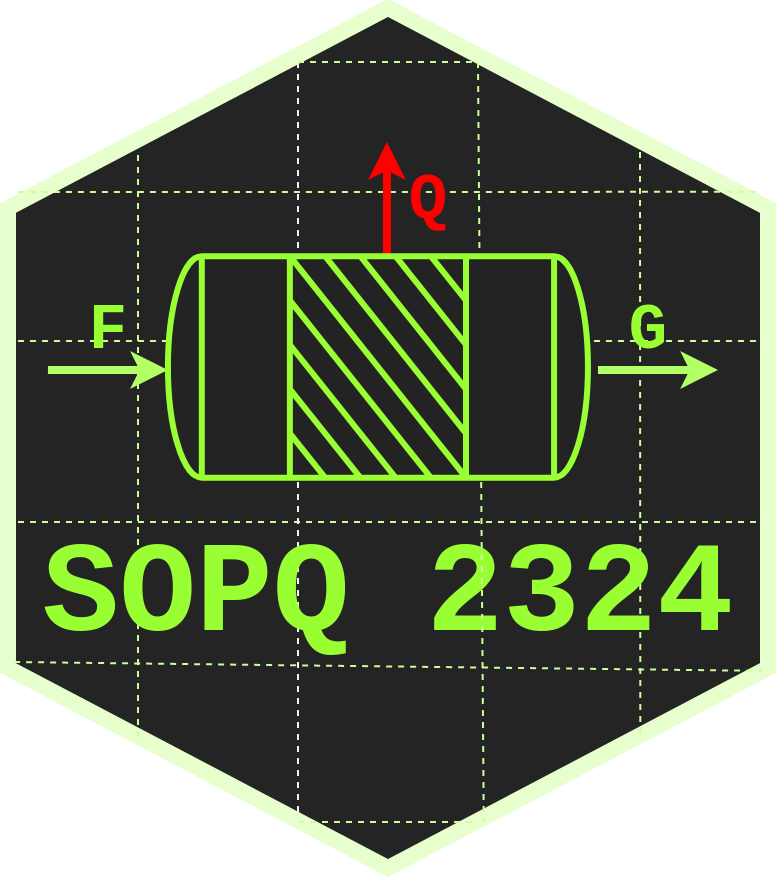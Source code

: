 <mxfile version="22.0.3" type="device">
  <diagram name="Page-1" id="EShkZAHhje5btMgBuGrV">
    <mxGraphModel dx="3232" dy="5766" grid="1" gridSize="10" guides="1" tooltips="1" connect="1" arrows="1" fold="1" page="1" pageScale="1" pageWidth="586" pageHeight="764" math="0" shadow="0">
      <root>
        <mxCell id="0" />
        <mxCell id="1" parent="0" />
        <mxCell id="ybrKWOprvLpRN1Z1tifF-12" value="" style="shape=hexagon;perimeter=hexagonPerimeter2;whiteSpace=wrap;html=1;fixedSize=1;rotation=90;size=100;strokeWidth=8;strokeColor=#E6FFCC;fillColor=#242424;fontColor=#ffffff;" parent="1" vertex="1">
          <mxGeometry x="-1090" y="-4360" width="430" height="380" as="geometry" />
        </mxCell>
        <mxCell id="ybrKWOprvLpRN1Z1tifF-13" value="" style="endArrow=none;dashed=1;html=1;strokeWidth=1;rounded=0;strokeColor=#CCFF99;" parent="1" edge="1">
          <mxGeometry width="50" height="50" relative="1" as="geometry">
            <mxPoint x="-920" y="-4358" as="sourcePoint" />
            <mxPoint x="-830" y="-4358" as="targetPoint" />
          </mxGeometry>
        </mxCell>
        <mxCell id="ybrKWOprvLpRN1Z1tifF-14" value="" style="endArrow=none;dashed=1;html=1;strokeWidth=1;rounded=0;exitX=0;exitY=0.75;exitDx=0;exitDy=0;entryX=0.244;entryY=0.013;entryDx=0;entryDy=0;entryPerimeter=0;strokeColor=#CCFF99;" parent="1" edge="1">
          <mxGeometry width="50" height="50" relative="1" as="geometry">
            <mxPoint x="-1060.03" y="-4293" as="sourcePoint" />
            <mxPoint x="-689.97" y="-4293.08" as="targetPoint" />
          </mxGeometry>
        </mxCell>
        <mxCell id="ybrKWOprvLpRN1Z1tifF-15" value="" style="endArrow=none;dashed=1;html=1;strokeWidth=1;rounded=0;entryX=0.244;entryY=0.013;entryDx=0;entryDy=0;entryPerimeter=0;strokeColor=#CCFF99;" parent="1" edge="1">
          <mxGeometry width="50" height="50" relative="1" as="geometry">
            <mxPoint x="-1060.03" y="-4218.5" as="sourcePoint" />
            <mxPoint x="-690.03" y="-4218.5" as="targetPoint" />
          </mxGeometry>
        </mxCell>
        <mxCell id="ybrKWOprvLpRN1Z1tifF-16" value="" style="endArrow=none;dashed=1;html=1;strokeWidth=1;rounded=0;exitX=0;exitY=0.75;exitDx=0;exitDy=0;entryX=0.244;entryY=0.013;entryDx=0;entryDy=0;entryPerimeter=0;strokeColor=#CCFF99;" parent="1" edge="1">
          <mxGeometry width="50" height="50" relative="1" as="geometry">
            <mxPoint x="-1060" y="-4128" as="sourcePoint" />
            <mxPoint x="-690" y="-4128" as="targetPoint" />
          </mxGeometry>
        </mxCell>
        <mxCell id="ybrKWOprvLpRN1Z1tifF-17" value="" style="endArrow=none;dashed=1;html=1;strokeWidth=1;rounded=0;exitX=0.749;exitY=0.997;exitDx=0;exitDy=0;entryX=0.244;entryY=0.013;entryDx=0;entryDy=0;entryPerimeter=0;exitPerimeter=0;strokeColor=#CCFF99;" parent="1" edge="1">
          <mxGeometry width="50" height="50" relative="1" as="geometry">
            <mxPoint x="-1061.93" y="-4058" as="sourcePoint" />
            <mxPoint x="-688.07" y="-4053.57" as="targetPoint" />
          </mxGeometry>
        </mxCell>
        <mxCell id="ybrKWOprvLpRN1Z1tifF-18" value="" style="endArrow=none;dashed=1;html=1;strokeWidth=1;rounded=0;strokeColor=#CCFF99;" parent="1" edge="1">
          <mxGeometry width="50" height="50" relative="1" as="geometry">
            <mxPoint x="-920" y="-3978" as="sourcePoint" />
            <mxPoint x="-830" y="-3978" as="targetPoint" />
          </mxGeometry>
        </mxCell>
        <mxCell id="ybrKWOprvLpRN1Z1tifF-19" value="" style="endArrow=none;dashed=1;html=1;strokeWidth=1;rounded=0;strokeColor=#CCFF99;" parent="1" edge="1">
          <mxGeometry width="50" height="50" relative="1" as="geometry">
            <mxPoint x="-1000" y="-4311.47" as="sourcePoint" />
            <mxPoint x="-1000" y="-4018" as="targetPoint" />
          </mxGeometry>
        </mxCell>
        <mxCell id="ybrKWOprvLpRN1Z1tifF-20" value="" style="endArrow=none;dashed=1;html=1;strokeWidth=1;rounded=0;exitX=0;exitY=0.75;exitDx=0;exitDy=0;entryX=0.847;entryY=0.168;entryDx=0;entryDy=0;entryPerimeter=0;strokeColor=#CCFF99;" parent="1" target="ybrKWOprvLpRN1Z1tifF-12" edge="1">
          <mxGeometry width="50" height="50" relative="1" as="geometry">
            <mxPoint x="-749" y="-4313" as="sourcePoint" />
            <mxPoint x="-750" y="-4002" as="targetPoint" />
          </mxGeometry>
        </mxCell>
        <mxCell id="ybrKWOprvLpRN1Z1tifF-21" value="" style="endArrow=none;dashed=1;html=1;strokeWidth=1;rounded=0;exitX=0;exitY=0.75;exitDx=0;exitDy=0;strokeColor=#f1f3f4;" parent="1" edge="1">
          <mxGeometry width="50" height="50" relative="1" as="geometry">
            <mxPoint x="-920" y="-4358" as="sourcePoint" />
            <mxPoint x="-920" y="-3978" as="targetPoint" />
          </mxGeometry>
        </mxCell>
        <mxCell id="ybrKWOprvLpRN1Z1tifF-22" value="SOPQ 2324" style="text;strokeColor=none;align=center;fillColor=none;html=1;verticalAlign=middle;whiteSpace=wrap;rounded=0;strokeWidth=1;fontSize=64;fontStyle=1;fontColor=#99FF33;fontFamily=Courier New;" parent="1" vertex="1">
          <mxGeometry x="-1050" y="-4100.55" width="350" height="20" as="geometry" />
        </mxCell>
        <mxCell id="ybrKWOprvLpRN1Z1tifF-23" value="" style="endArrow=none;dashed=1;html=1;strokeWidth=1;rounded=0;exitX=0;exitY=0.75;exitDx=0;exitDy=0;entryX=0.947;entryY=0.374;entryDx=0;entryDy=0;entryPerimeter=0;strokeColor=#CCFF99;" parent="1" target="ybrKWOprvLpRN1Z1tifF-12" edge="1">
          <mxGeometry width="50" height="50" relative="1" as="geometry">
            <mxPoint x="-830" y="-4358" as="sourcePoint" />
            <mxPoint x="-829.96" y="-3983.1" as="targetPoint" />
          </mxGeometry>
        </mxCell>
        <mxCell id="ybrKWOprvLpRN1Z1tifF-25" value="F" style="text;strokeColor=none;align=center;fillColor=none;html=1;verticalAlign=middle;whiteSpace=wrap;rounded=0;strokeWidth=1;fontSize=32;fontStyle=1;fontColor=#99FF33;fontFamily=Courier New;" parent="1" vertex="1">
          <mxGeometry x="-1030.03" y="-4233.5" width="30" height="20" as="geometry" />
        </mxCell>
        <mxCell id="ybrKWOprvLpRN1Z1tifF-26" value="G" style="text;strokeColor=none;align=center;fillColor=none;html=1;verticalAlign=middle;whiteSpace=wrap;rounded=0;strokeWidth=1;fontSize=32;fontStyle=1;fontColor=#99FF33;fontFamily=Courier New;" parent="1" vertex="1">
          <mxGeometry x="-760" y="-4233.5" width="30" height="20" as="geometry" />
        </mxCell>
        <mxCell id="ybrKWOprvLpRN1Z1tifF-27" value="" style="endArrow=classic;html=1;rounded=0;strokeColor=#B3FF66;strokeWidth=4;" parent="1" edge="1">
          <mxGeometry width="50" height="50" relative="1" as="geometry">
            <mxPoint x="-770" y="-4204" as="sourcePoint" />
            <mxPoint x="-710" y="-4204" as="targetPoint" />
          </mxGeometry>
        </mxCell>
        <mxCell id="ybrKWOprvLpRN1Z1tifF-28" value="" style="endArrow=classic;html=1;rounded=0;strokeColor=#FF0000;strokeWidth=4;" parent="1" edge="1">
          <mxGeometry width="50" height="50" relative="1" as="geometry">
            <mxPoint x="-875.53" y="-4258" as="sourcePoint" />
            <mxPoint x="-875.53" y="-4318" as="targetPoint" />
          </mxGeometry>
        </mxCell>
        <mxCell id="ybrKWOprvLpRN1Z1tifF-29" value="Q" style="text;strokeColor=none;align=center;fillColor=none;html=1;verticalAlign=middle;whiteSpace=wrap;rounded=0;strokeWidth=1;fontSize=32;fontStyle=1;fontColor=#FF0000;fontFamily=Courier New;" parent="1" vertex="1">
          <mxGeometry x="-870" y="-4298" width="30" height="20" as="geometry" />
        </mxCell>
        <mxCell id="ybrKWOprvLpRN1Z1tifF-30" value="" style="endArrow=classic;html=1;rounded=0;strokeColor=#B3FF66;strokeWidth=4;" parent="1" edge="1">
          <mxGeometry width="50" height="50" relative="1" as="geometry">
            <mxPoint x="-1045.03" y="-4204" as="sourcePoint" />
            <mxPoint x="-985.03" y="-4204" as="targetPoint" />
          </mxGeometry>
        </mxCell>
        <mxCell id="ybrKWOprvLpRN1Z1tifF-24" value="" style="shape=mxgraph.pid.vessels.reactor;html=1;pointerEvents=1;align=center;verticalLabelPosition=bottom;verticalAlign=top;dashed=0;rotation=-90;strokeWidth=3;fillColor=#232324;fontColor=#ffffff;strokeColor=#99FF33;" parent="1" vertex="1">
          <mxGeometry x="-935.41" y="-4310.55" width="110.76" height="210" as="geometry" />
        </mxCell>
      </root>
    </mxGraphModel>
  </diagram>
</mxfile>
